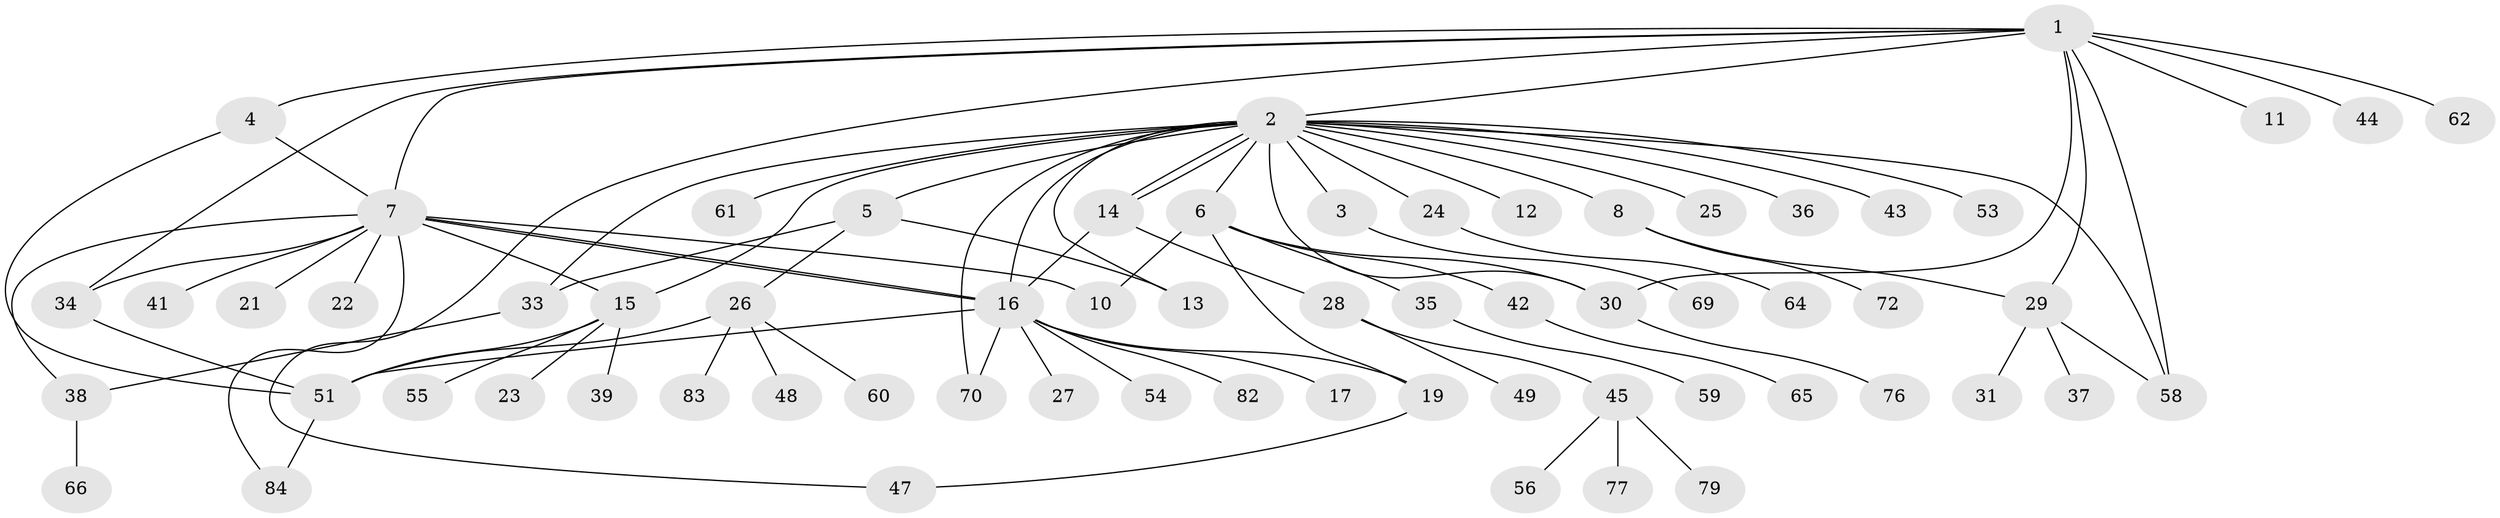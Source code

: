 // original degree distribution, {11: 0.011627906976744186, 21: 0.011627906976744186, 2: 0.20930232558139536, 3: 0.1744186046511628, 6: 0.05813953488372093, 8: 0.011627906976744186, 1: 0.45348837209302323, 5: 0.023255813953488372, 10: 0.011627906976744186, 4: 0.03488372093023256}
// Generated by graph-tools (version 1.1) at 2025/11/02/27/25 16:11:12]
// undirected, 65 vertices, 88 edges
graph export_dot {
graph [start="1"]
  node [color=gray90,style=filled];
  1 [super="+50"];
  2 [super="+9"];
  3;
  4;
  5 [super="+74"];
  6 [super="+40"];
  7 [super="+18"];
  8;
  10;
  11;
  12;
  13;
  14 [super="+57"];
  15 [super="+20"];
  16 [super="+81"];
  17;
  19 [super="+78"];
  21;
  22;
  23;
  24 [super="+32"];
  25;
  26 [super="+71"];
  27;
  28;
  29 [super="+63"];
  30;
  31;
  33;
  34 [super="+85"];
  35 [super="+73"];
  36;
  37;
  38 [super="+46"];
  39;
  41;
  42;
  43;
  44;
  45 [super="+52"];
  47;
  48;
  49;
  51 [super="+68"];
  53;
  54;
  55;
  56 [super="+67"];
  58 [super="+80"];
  59;
  60;
  61;
  62;
  64;
  65;
  66;
  69 [super="+75"];
  70;
  72;
  76;
  77;
  79;
  82;
  83 [super="+86"];
  84;
  1 -- 2;
  1 -- 4;
  1 -- 7;
  1 -- 11;
  1 -- 29;
  1 -- 30;
  1 -- 34;
  1 -- 44;
  1 -- 47;
  1 -- 58;
  1 -- 62;
  2 -- 3;
  2 -- 5;
  2 -- 6;
  2 -- 8;
  2 -- 12;
  2 -- 13;
  2 -- 14;
  2 -- 14;
  2 -- 24;
  2 -- 25;
  2 -- 30;
  2 -- 33;
  2 -- 36;
  2 -- 43;
  2 -- 53;
  2 -- 58;
  2 -- 70;
  2 -- 16;
  2 -- 61;
  2 -- 15;
  3 -- 69;
  4 -- 51;
  4 -- 7;
  5 -- 26;
  5 -- 33;
  5 -- 13;
  6 -- 10;
  6 -- 19;
  6 -- 35;
  6 -- 42;
  6 -- 30;
  7 -- 10;
  7 -- 15;
  7 -- 16;
  7 -- 16;
  7 -- 21;
  7 -- 41;
  7 -- 34;
  7 -- 84;
  7 -- 38;
  7 -- 22;
  8 -- 29;
  8 -- 72;
  14 -- 16;
  14 -- 28;
  15 -- 23;
  15 -- 55;
  15 -- 39;
  15 -- 51;
  16 -- 17;
  16 -- 27;
  16 -- 51;
  16 -- 54;
  16 -- 70;
  16 -- 82;
  16 -- 19;
  19 -- 47;
  24 -- 64;
  26 -- 48;
  26 -- 51 [weight=2];
  26 -- 60;
  26 -- 83;
  28 -- 45;
  28 -- 49;
  29 -- 31;
  29 -- 37;
  29 -- 58;
  30 -- 76;
  33 -- 38;
  34 -- 51;
  35 -- 59;
  38 -- 66;
  42 -- 65;
  45 -- 56;
  45 -- 77;
  45 -- 79;
  51 -- 84;
}
